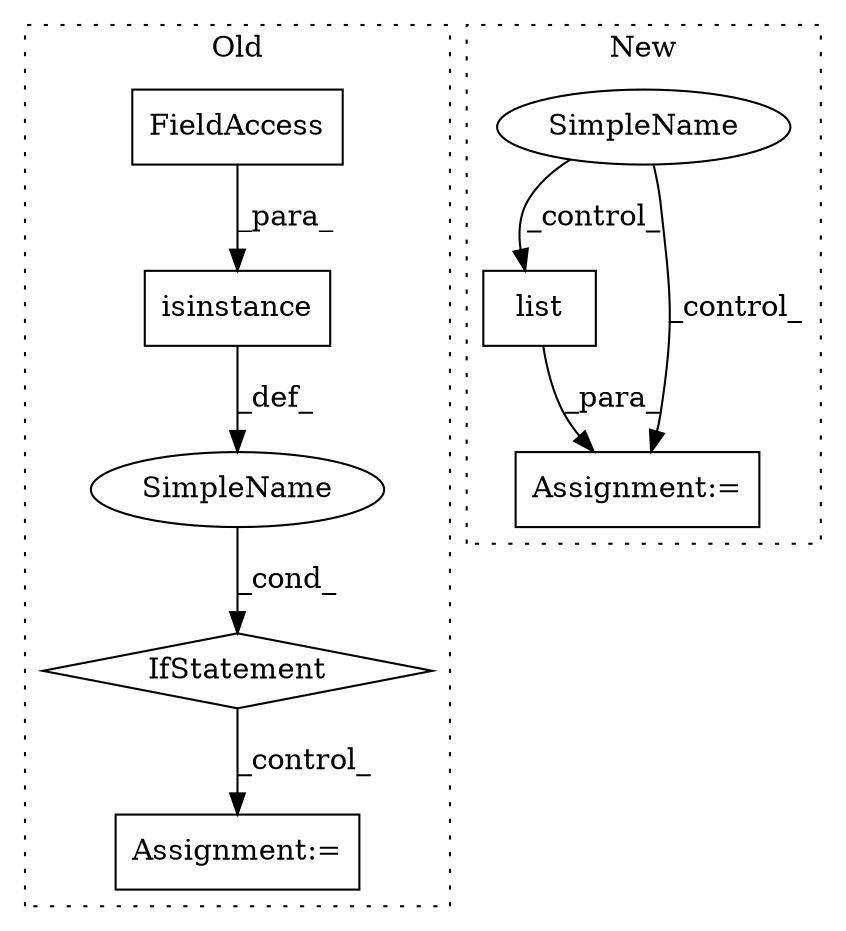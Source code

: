 digraph G {
subgraph cluster0 {
1 [label="isinstance" a="32" s="3212,3234" l="11,1" shape="box"];
3 [label="IfStatement" a="25" s="3207,3235" l="4,2" shape="diamond"];
5 [label="Assignment:=" a="7" s="3251" l="1" shape="box"];
6 [label="SimpleName" a="42" s="" l="" shape="ellipse"];
7 [label="FieldAccess" a="22" s="3230" l="4" shape="box"];
label = "Old";
style="dotted";
}
subgraph cluster1 {
2 [label="list" a="32" s="4032,4066" l="5,1" shape="box"];
4 [label="Assignment:=" a="7" s="4024" l="1" shape="box"];
8 [label="SimpleName" a="42" s="" l="" shape="ellipse"];
label = "New";
style="dotted";
}
1 -> 6 [label="_def_"];
2 -> 4 [label="_para_"];
3 -> 5 [label="_control_"];
6 -> 3 [label="_cond_"];
7 -> 1 [label="_para_"];
8 -> 4 [label="_control_"];
8 -> 2 [label="_control_"];
}